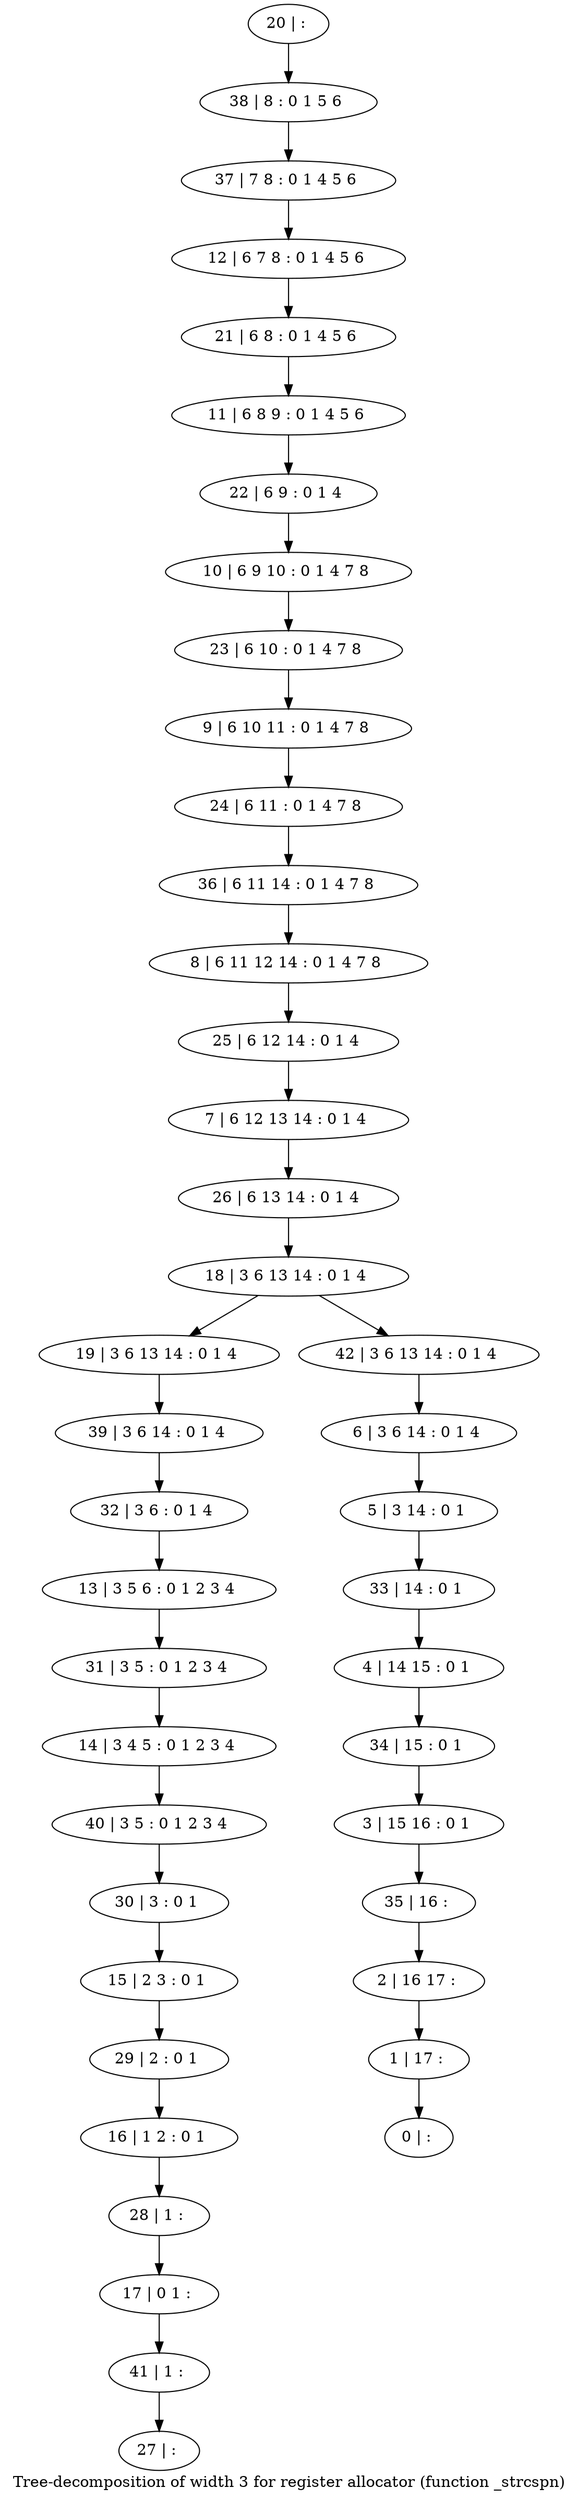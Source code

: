 digraph G {
graph [label="Tree-decomposition of width 3 for register allocator (function _strcspn)"]
0[label="0 | : "];
1[label="1 | 17 : "];
2[label="2 | 16 17 : "];
3[label="3 | 15 16 : 0 1 "];
4[label="4 | 14 15 : 0 1 "];
5[label="5 | 3 14 : 0 1 "];
6[label="6 | 3 6 14 : 0 1 4 "];
7[label="7 | 6 12 13 14 : 0 1 4 "];
8[label="8 | 6 11 12 14 : 0 1 4 7 8 "];
9[label="9 | 6 10 11 : 0 1 4 7 8 "];
10[label="10 | 6 9 10 : 0 1 4 7 8 "];
11[label="11 | 6 8 9 : 0 1 4 5 6 "];
12[label="12 | 6 7 8 : 0 1 4 5 6 "];
13[label="13 | 3 5 6 : 0 1 2 3 4 "];
14[label="14 | 3 4 5 : 0 1 2 3 4 "];
15[label="15 | 2 3 : 0 1 "];
16[label="16 | 1 2 : 0 1 "];
17[label="17 | 0 1 : "];
18[label="18 | 3 6 13 14 : 0 1 4 "];
19[label="19 | 3 6 13 14 : 0 1 4 "];
20[label="20 | : "];
21[label="21 | 6 8 : 0 1 4 5 6 "];
22[label="22 | 6 9 : 0 1 4 "];
23[label="23 | 6 10 : 0 1 4 7 8 "];
24[label="24 | 6 11 : 0 1 4 7 8 "];
25[label="25 | 6 12 14 : 0 1 4 "];
26[label="26 | 6 13 14 : 0 1 4 "];
27[label="27 | : "];
28[label="28 | 1 : "];
29[label="29 | 2 : 0 1 "];
30[label="30 | 3 : 0 1 "];
31[label="31 | 3 5 : 0 1 2 3 4 "];
32[label="32 | 3 6 : 0 1 4 "];
33[label="33 | 14 : 0 1 "];
34[label="34 | 15 : 0 1 "];
35[label="35 | 16 : "];
36[label="36 | 6 11 14 : 0 1 4 7 8 "];
37[label="37 | 7 8 : 0 1 4 5 6 "];
38[label="38 | 8 : 0 1 5 6 "];
39[label="39 | 3 6 14 : 0 1 4 "];
40[label="40 | 3 5 : 0 1 2 3 4 "];
41[label="41 | 1 : "];
42[label="42 | 3 6 13 14 : 0 1 4 "];
28->17 ;
16->28 ;
29->16 ;
15->29 ;
30->15 ;
31->14 ;
13->31 ;
32->13 ;
39->32 ;
19->39 ;
40->30 ;
14->40 ;
41->27 ;
17->41 ;
20->38 ;
38->37 ;
37->12 ;
12->21 ;
21->11 ;
11->22 ;
22->10 ;
10->23 ;
23->9 ;
9->24 ;
24->36 ;
36->8 ;
8->25 ;
25->7 ;
7->26 ;
26->18 ;
6->5 ;
5->33 ;
33->4 ;
4->34 ;
34->3 ;
3->35 ;
35->2 ;
2->1 ;
1->0 ;
42->6 ;
18->19 ;
18->42 ;
}
